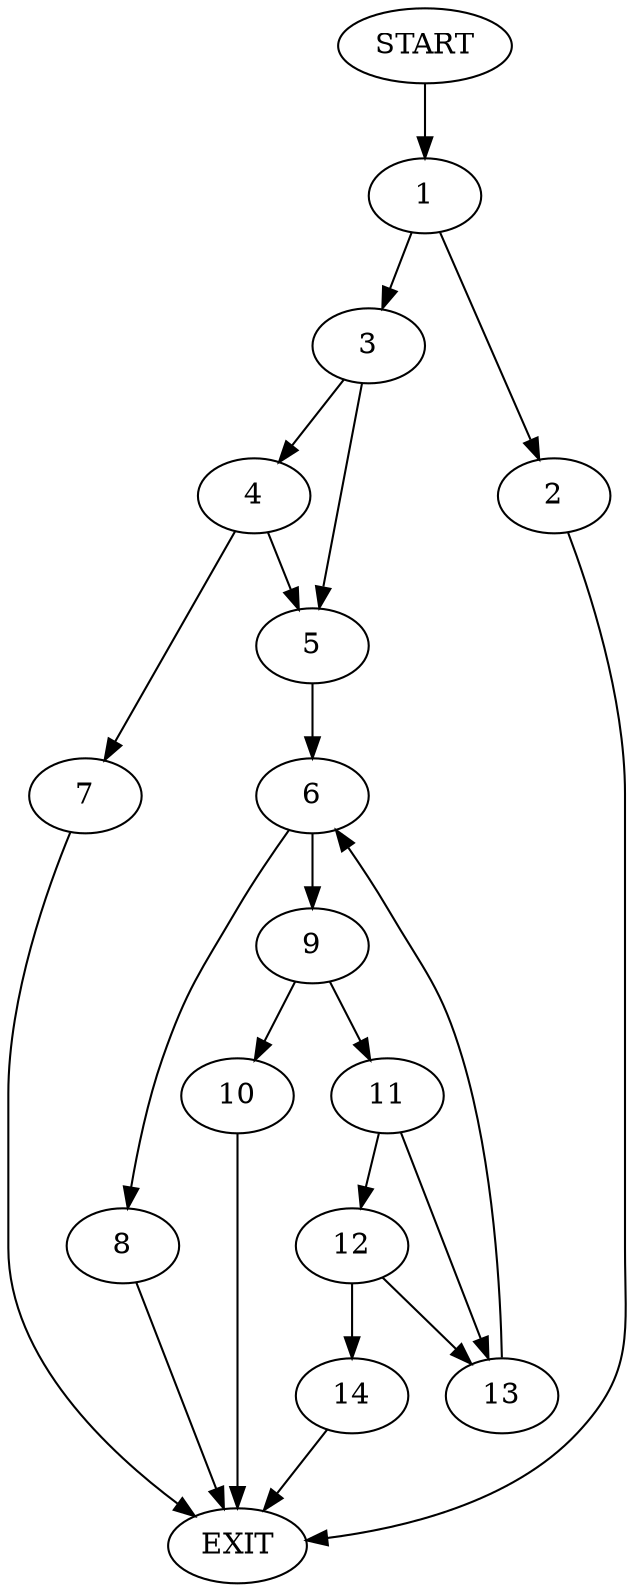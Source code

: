 digraph {
0 [label="START"]
15 [label="EXIT"]
0 -> 1
1 -> 2
1 -> 3
3 -> 4
3 -> 5
2 -> 15
5 -> 6
4 -> 5
4 -> 7
7 -> 15
6 -> 8
6 -> 9
9 -> 10
9 -> 11
8 -> 15
11 -> 12
11 -> 13
10 -> 15
13 -> 6
12 -> 14
12 -> 13
14 -> 15
}
